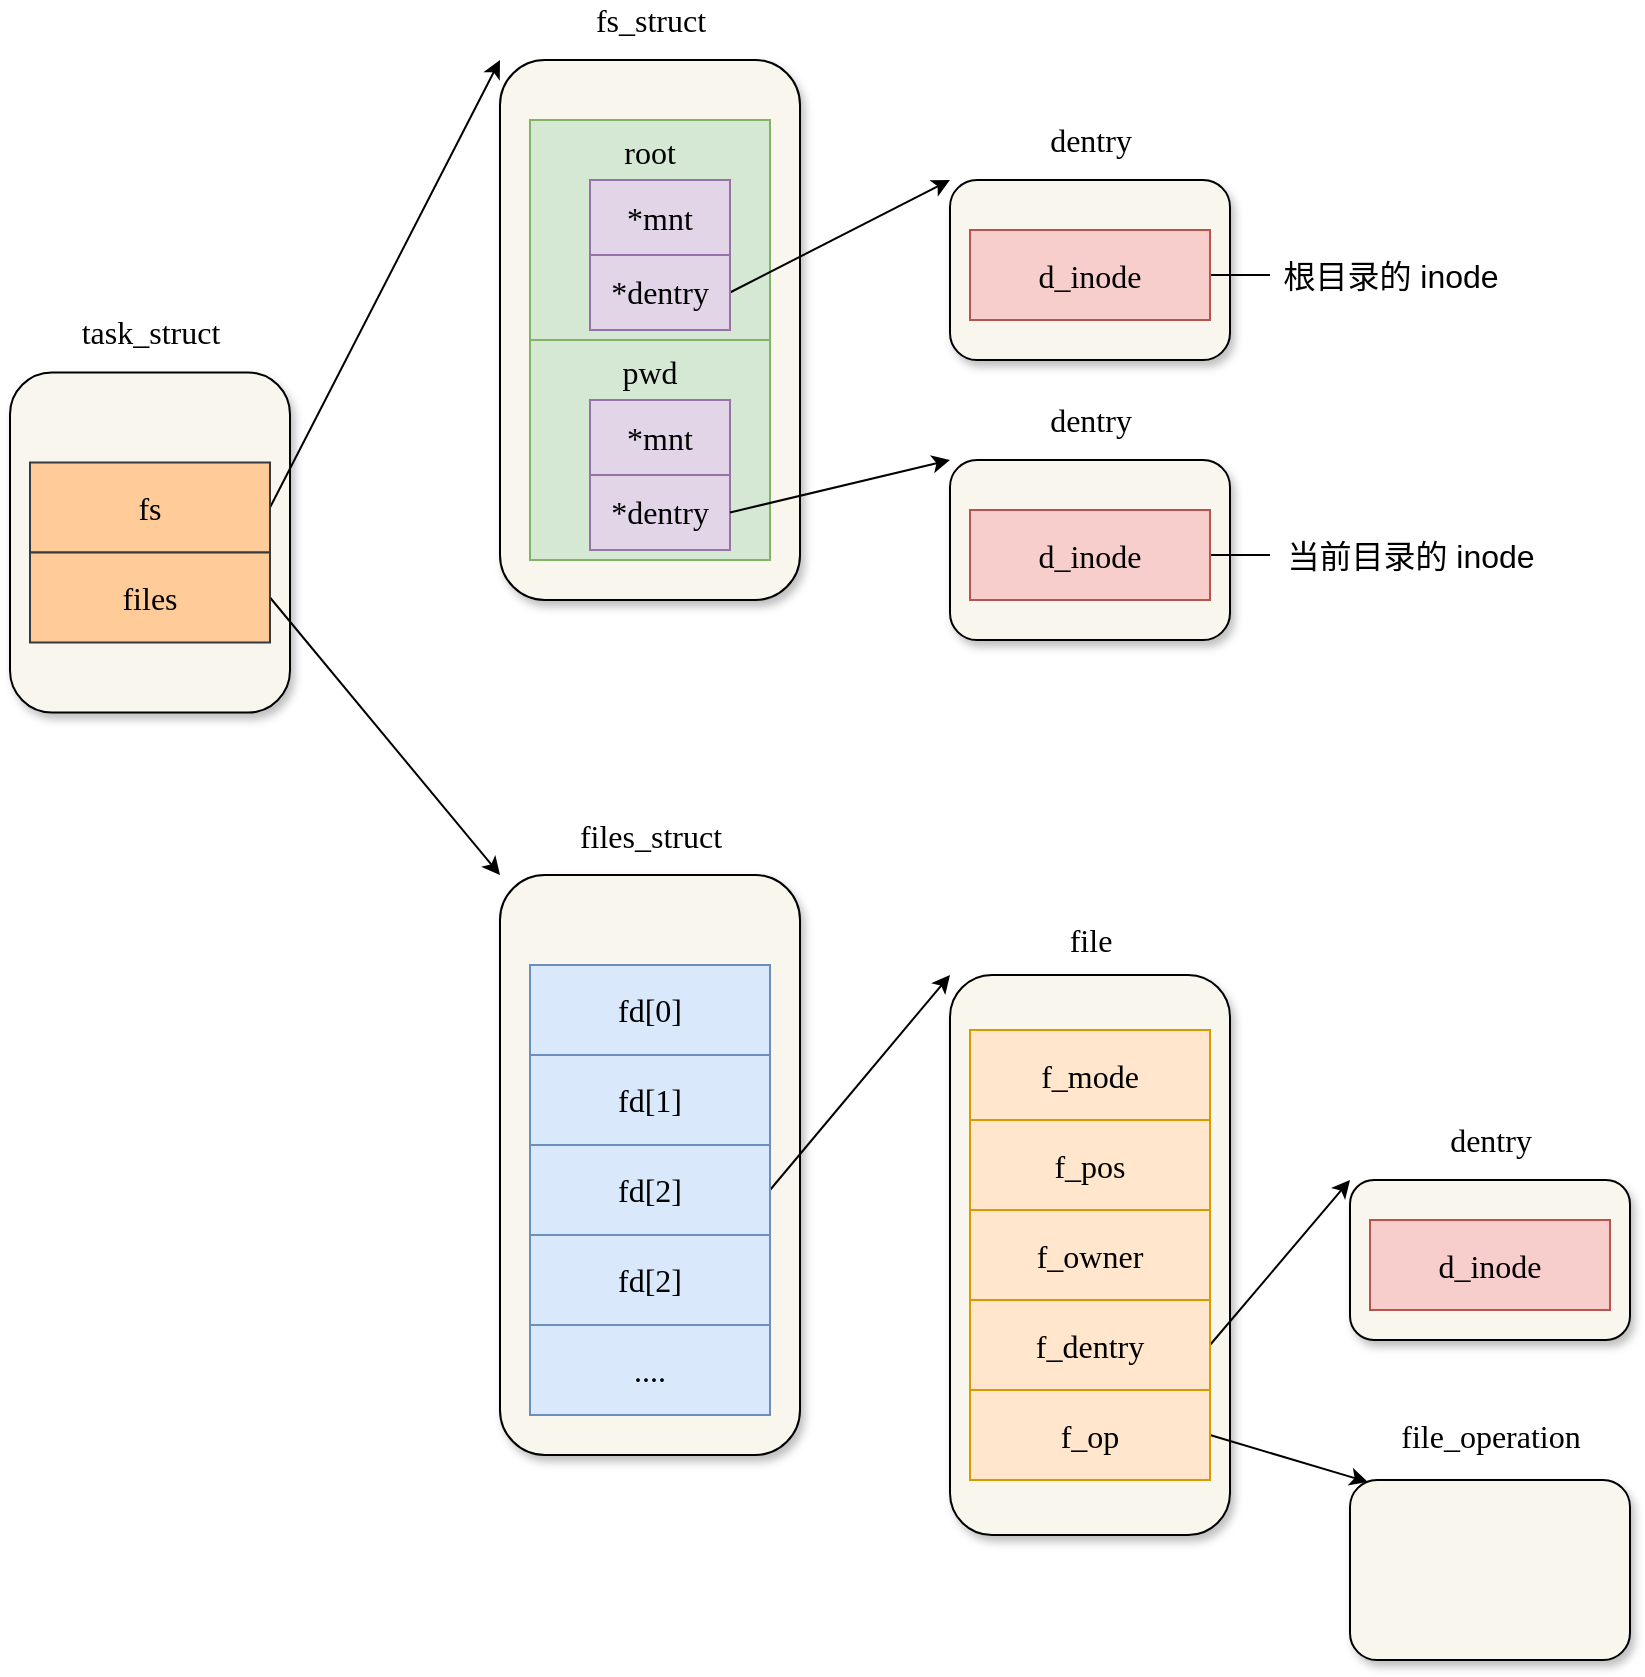 <mxfile version="13.9.9" type="github">
  <diagram id="I3SsPUVfeYrPDH7rA8EK" name="第 1 页">
    <mxGraphModel dx="1426" dy="842" grid="1" gridSize="10" guides="1" tooltips="1" connect="1" arrows="1" fold="1" page="1" pageScale="1" pageWidth="827" pageHeight="1169" math="0" shadow="0">
      <root>
        <mxCell id="0" />
        <mxCell id="1" parent="0" />
        <mxCell id="aDoRqXdUvVA7lAyL_faQ-1" value="" style="rounded=1;whiteSpace=wrap;html=1;fontFamily=Comic Sans MS;fontSize=16;fillColor=#f9f7ed;shadow=1;" vertex="1" parent="1">
          <mxGeometry x="110" y="396.25" width="140" height="170" as="geometry" />
        </mxCell>
        <mxCell id="aDoRqXdUvVA7lAyL_faQ-56" style="rounded=0;orthogonalLoop=1;jettySize=auto;html=1;entryX=0;entryY=0;entryDx=0;entryDy=0;strokeColor=#000000;fontSize=16;exitX=1;exitY=0.5;exitDx=0;exitDy=0;" edge="1" parent="1" source="aDoRqXdUvVA7lAyL_faQ-3" target="aDoRqXdUvVA7lAyL_faQ-7">
          <mxGeometry relative="1" as="geometry" />
        </mxCell>
        <mxCell id="aDoRqXdUvVA7lAyL_faQ-3" value="fs" style="rounded=0;whiteSpace=wrap;html=1;fontSize=16;fontFamily=Comic Sans MS;fillColor=#ffcc99;strokeColor=#36393d;" vertex="1" parent="1">
          <mxGeometry x="120" y="441.25" width="120" height="45" as="geometry" />
        </mxCell>
        <mxCell id="aDoRqXdUvVA7lAyL_faQ-4" value="task_struct" style="text;html=1;align=center;verticalAlign=middle;resizable=0;points=[];autosize=1;fontSize=16;fontFamily=Comic Sans MS;" vertex="1" parent="1">
          <mxGeometry x="130" y="366.25" width="100" height="20" as="geometry" />
        </mxCell>
        <mxCell id="aDoRqXdUvVA7lAyL_faQ-57" style="rounded=0;orthogonalLoop=1;jettySize=auto;html=1;entryX=0;entryY=0;entryDx=0;entryDy=0;strokeColor=#000000;fontSize=16;exitX=1;exitY=0.5;exitDx=0;exitDy=0;" edge="1" parent="1" source="aDoRqXdUvVA7lAyL_faQ-5" target="aDoRqXdUvVA7lAyL_faQ-15">
          <mxGeometry relative="1" as="geometry" />
        </mxCell>
        <mxCell id="aDoRqXdUvVA7lAyL_faQ-5" value="files" style="rounded=0;whiteSpace=wrap;html=1;fontSize=16;fontFamily=Comic Sans MS;fillColor=#ffcc99;strokeColor=#36393d;" vertex="1" parent="1">
          <mxGeometry x="120" y="486.25" width="120" height="45" as="geometry" />
        </mxCell>
        <mxCell id="aDoRqXdUvVA7lAyL_faQ-7" value="" style="rounded=1;whiteSpace=wrap;html=1;fontFamily=Comic Sans MS;fontSize=16;fillColor=#f9f7ed;shadow=1;" vertex="1" parent="1">
          <mxGeometry x="355" y="240" width="150" height="270" as="geometry" />
        </mxCell>
        <mxCell id="aDoRqXdUvVA7lAyL_faQ-8" value="root" style="rounded=0;whiteSpace=wrap;html=1;fontSize=16;fontFamily=Comic Sans MS;fillColor=#d5e8d4;verticalAlign=top;strokeColor=#82b366;" vertex="1" parent="1">
          <mxGeometry x="370" y="270" width="120" height="110" as="geometry" />
        </mxCell>
        <mxCell id="aDoRqXdUvVA7lAyL_faQ-9" value="fs_struct" style="text;html=1;align=center;verticalAlign=middle;resizable=0;points=[];autosize=1;fontSize=16;fontFamily=Comic Sans MS;" vertex="1" parent="1">
          <mxGeometry x="385" y="210" width="90" height="20" as="geometry" />
        </mxCell>
        <mxCell id="aDoRqXdUvVA7lAyL_faQ-15" value="" style="rounded=1;whiteSpace=wrap;html=1;fontFamily=Comic Sans MS;fontSize=16;fillColor=#f9f7ed;shadow=1;" vertex="1" parent="1">
          <mxGeometry x="355" y="647.5" width="150" height="290" as="geometry" />
        </mxCell>
        <mxCell id="aDoRqXdUvVA7lAyL_faQ-16" value="fd[0]" style="rounded=0;whiteSpace=wrap;html=1;fontSize=16;fontFamily=Comic Sans MS;fillColor=#dae8fc;strokeColor=#6c8ebf;" vertex="1" parent="1">
          <mxGeometry x="370" y="692.5" width="120" height="45" as="geometry" />
        </mxCell>
        <mxCell id="aDoRqXdUvVA7lAyL_faQ-17" value="files_struct" style="text;html=1;align=center;verticalAlign=middle;resizable=0;points=[];autosize=1;fontSize=16;fontFamily=Comic Sans MS;" vertex="1" parent="1">
          <mxGeometry x="375" y="617.5" width="110" height="20" as="geometry" />
        </mxCell>
        <mxCell id="aDoRqXdUvVA7lAyL_faQ-18" value="fd[1]" style="rounded=0;whiteSpace=wrap;html=1;fontSize=16;fontFamily=Comic Sans MS;fillColor=#dae8fc;strokeColor=#6c8ebf;" vertex="1" parent="1">
          <mxGeometry x="370" y="737.5" width="120" height="45" as="geometry" />
        </mxCell>
        <mxCell id="aDoRqXdUvVA7lAyL_faQ-54" style="rounded=0;orthogonalLoop=1;jettySize=auto;html=1;entryX=0;entryY=0;entryDx=0;entryDy=0;strokeColor=#000000;fontSize=16;exitX=1;exitY=0.5;exitDx=0;exitDy=0;" edge="1" parent="1" source="aDoRqXdUvVA7lAyL_faQ-19" target="aDoRqXdUvVA7lAyL_faQ-23">
          <mxGeometry relative="1" as="geometry" />
        </mxCell>
        <mxCell id="aDoRqXdUvVA7lAyL_faQ-19" value="fd[2]" style="rounded=0;whiteSpace=wrap;html=1;fontSize=16;fontFamily=Comic Sans MS;fillColor=#dae8fc;strokeColor=#6c8ebf;" vertex="1" parent="1">
          <mxGeometry x="370" y="782.5" width="120" height="45" as="geometry" />
        </mxCell>
        <mxCell id="aDoRqXdUvVA7lAyL_faQ-20" value="fd[2]" style="rounded=0;whiteSpace=wrap;html=1;fontSize=16;fontFamily=Comic Sans MS;fillColor=#dae8fc;strokeColor=#6c8ebf;" vertex="1" parent="1">
          <mxGeometry x="370" y="827.5" width="120" height="45" as="geometry" />
        </mxCell>
        <mxCell id="aDoRqXdUvVA7lAyL_faQ-21" value="...." style="rounded=0;whiteSpace=wrap;html=1;fontSize=16;fontFamily=Comic Sans MS;fillColor=#dae8fc;strokeColor=#6c8ebf;" vertex="1" parent="1">
          <mxGeometry x="370" y="872.5" width="120" height="45" as="geometry" />
        </mxCell>
        <mxCell id="aDoRqXdUvVA7lAyL_faQ-23" value="" style="rounded=1;whiteSpace=wrap;html=1;fontFamily=Comic Sans MS;fontSize=16;fillColor=#f9f7ed;shadow=1;" vertex="1" parent="1">
          <mxGeometry x="580" y="697.5" width="140" height="280" as="geometry" />
        </mxCell>
        <mxCell id="aDoRqXdUvVA7lAyL_faQ-24" value="f_mode" style="rounded=0;whiteSpace=wrap;html=1;fontSize=16;fontFamily=Comic Sans MS;fillColor=#ffe6cc;strokeColor=#d79b00;" vertex="1" parent="1">
          <mxGeometry x="590" y="725" width="120" height="45" as="geometry" />
        </mxCell>
        <mxCell id="aDoRqXdUvVA7lAyL_faQ-25" value="file" style="text;html=1;align=center;verticalAlign=middle;resizable=0;points=[];autosize=1;fontSize=16;fontFamily=Comic Sans MS;" vertex="1" parent="1">
          <mxGeometry x="630" y="670" width="40" height="20" as="geometry" />
        </mxCell>
        <mxCell id="aDoRqXdUvVA7lAyL_faQ-26" value="f_pos" style="rounded=0;whiteSpace=wrap;html=1;fontSize=16;fontFamily=Comic Sans MS;fillColor=#ffe6cc;strokeColor=#d79b00;" vertex="1" parent="1">
          <mxGeometry x="590" y="770" width="120" height="45" as="geometry" />
        </mxCell>
        <mxCell id="aDoRqXdUvVA7lAyL_faQ-27" value="f_owner" style="rounded=0;whiteSpace=wrap;html=1;fontSize=16;fontFamily=Comic Sans MS;fillColor=#ffe6cc;strokeColor=#d79b00;" vertex="1" parent="1">
          <mxGeometry x="590" y="815" width="120" height="45" as="geometry" />
        </mxCell>
        <mxCell id="aDoRqXdUvVA7lAyL_faQ-53" style="rounded=0;orthogonalLoop=1;jettySize=auto;html=1;entryX=0;entryY=0;entryDx=0;entryDy=0;strokeColor=#000000;fontSize=16;exitX=1;exitY=0.5;exitDx=0;exitDy=0;" edge="1" parent="1" source="aDoRqXdUvVA7lAyL_faQ-28" target="aDoRqXdUvVA7lAyL_faQ-30">
          <mxGeometry relative="1" as="geometry" />
        </mxCell>
        <mxCell id="aDoRqXdUvVA7lAyL_faQ-28" value="f_dentry&lt;br style=&quot;font-size: 16px;&quot;&gt;" style="rounded=0;whiteSpace=wrap;html=1;fontSize=16;fontFamily=Comic Sans MS;fillColor=#ffe6cc;strokeColor=#d79b00;" vertex="1" parent="1">
          <mxGeometry x="590" y="860" width="120" height="45" as="geometry" />
        </mxCell>
        <mxCell id="aDoRqXdUvVA7lAyL_faQ-52" style="rounded=0;orthogonalLoop=1;jettySize=auto;html=1;entryX=0.064;entryY=0.011;entryDx=0;entryDy=0;entryPerimeter=0;strokeColor=#000000;fontSize=16;exitX=1;exitY=0.5;exitDx=0;exitDy=0;" edge="1" parent="1" source="aDoRqXdUvVA7lAyL_faQ-29" target="aDoRqXdUvVA7lAyL_faQ-49">
          <mxGeometry relative="1" as="geometry" />
        </mxCell>
        <mxCell id="aDoRqXdUvVA7lAyL_faQ-29" value="f_op" style="rounded=0;whiteSpace=wrap;html=1;fontSize=16;fontFamily=Comic Sans MS;fillColor=#ffe6cc;strokeColor=#d79b00;" vertex="1" parent="1">
          <mxGeometry x="590" y="905" width="120" height="45" as="geometry" />
        </mxCell>
        <mxCell id="aDoRqXdUvVA7lAyL_faQ-30" value="" style="rounded=1;whiteSpace=wrap;html=1;fontFamily=Comic Sans MS;fontSize=16;fillColor=#f9f7ed;shadow=1;" vertex="1" parent="1">
          <mxGeometry x="780" y="800" width="140" height="80" as="geometry" />
        </mxCell>
        <mxCell id="aDoRqXdUvVA7lAyL_faQ-31" value="file_operation" style="text;html=1;align=center;verticalAlign=middle;resizable=0;points=[];autosize=1;fontSize=16;fontFamily=Comic Sans MS;" vertex="1" parent="1">
          <mxGeometry x="790" y="917.5" width="120" height="20" as="geometry" />
        </mxCell>
        <mxCell id="aDoRqXdUvVA7lAyL_faQ-60" style="rounded=0;orthogonalLoop=1;jettySize=auto;html=1;entryX=1;entryY=0.5;entryDx=0;entryDy=0;startArrow=classic;startFill=1;endArrow=none;endFill=0;strokeColor=#000000;fontSize=16;exitX=0;exitY=0;exitDx=0;exitDy=0;" edge="1" parent="1" source="aDoRqXdUvVA7lAyL_faQ-32" target="aDoRqXdUvVA7lAyL_faQ-14">
          <mxGeometry relative="1" as="geometry" />
        </mxCell>
        <mxCell id="aDoRqXdUvVA7lAyL_faQ-32" value="" style="rounded=1;whiteSpace=wrap;html=1;fontFamily=Comic Sans MS;fontSize=16;fillColor=#f9f7ed;shadow=1;" vertex="1" parent="1">
          <mxGeometry x="580" y="300" width="140" height="90" as="geometry" />
        </mxCell>
        <mxCell id="aDoRqXdUvVA7lAyL_faQ-42" style="edgeStyle=orthogonalEdgeStyle;rounded=0;orthogonalLoop=1;jettySize=auto;html=1;fontSize=16;endArrow=none;endFill=0;" edge="1" parent="1" source="aDoRqXdUvVA7lAyL_faQ-33" target="aDoRqXdUvVA7lAyL_faQ-40">
          <mxGeometry relative="1" as="geometry" />
        </mxCell>
        <mxCell id="aDoRqXdUvVA7lAyL_faQ-33" value="d_inode" style="rounded=0;whiteSpace=wrap;html=1;fontSize=16;fontFamily=Comic Sans MS;fillColor=#f8cecc;strokeColor=#b85450;" vertex="1" parent="1">
          <mxGeometry x="590" y="325" width="120" height="45" as="geometry" />
        </mxCell>
        <mxCell id="aDoRqXdUvVA7lAyL_faQ-34" value="dentry" style="text;html=1;align=center;verticalAlign=middle;resizable=0;points=[];autosize=1;fontSize=16;fontFamily=Comic Sans MS;" vertex="1" parent="1">
          <mxGeometry x="615" y="270" width="70" height="20" as="geometry" />
        </mxCell>
        <mxCell id="aDoRqXdUvVA7lAyL_faQ-37" value="" style="rounded=1;whiteSpace=wrap;html=1;fontFamily=Comic Sans MS;fontSize=16;fillColor=#f9f7ed;shadow=1;" vertex="1" parent="1">
          <mxGeometry x="580" y="440" width="140" height="90" as="geometry" />
        </mxCell>
        <mxCell id="aDoRqXdUvVA7lAyL_faQ-43" style="edgeStyle=orthogonalEdgeStyle;rounded=0;orthogonalLoop=1;jettySize=auto;html=1;fontSize=16;endArrow=none;endFill=0;" edge="1" parent="1" source="aDoRqXdUvVA7lAyL_faQ-38" target="aDoRqXdUvVA7lAyL_faQ-41">
          <mxGeometry relative="1" as="geometry" />
        </mxCell>
        <mxCell id="aDoRqXdUvVA7lAyL_faQ-38" value="d_inode" style="rounded=0;whiteSpace=wrap;html=1;fontSize=16;fontFamily=Comic Sans MS;fillColor=#f8cecc;strokeColor=#b85450;" vertex="1" parent="1">
          <mxGeometry x="590" y="465" width="120" height="45" as="geometry" />
        </mxCell>
        <mxCell id="aDoRqXdUvVA7lAyL_faQ-39" value="dentry" style="text;html=1;align=center;verticalAlign=middle;resizable=0;points=[];autosize=1;fontSize=16;fontFamily=Comic Sans MS;" vertex="1" parent="1">
          <mxGeometry x="615" y="410" width="70" height="20" as="geometry" />
        </mxCell>
        <mxCell id="aDoRqXdUvVA7lAyL_faQ-40" value="根目录的 inode" style="text;html=1;align=center;verticalAlign=middle;resizable=0;points=[];autosize=1;fontSize=16;" vertex="1" parent="1">
          <mxGeometry x="740" y="337.5" width="120" height="20" as="geometry" />
        </mxCell>
        <mxCell id="aDoRqXdUvVA7lAyL_faQ-41" value="当前目录的 inode" style="text;html=1;align=center;verticalAlign=middle;resizable=0;points=[];autosize=1;fontSize=16;" vertex="1" parent="1">
          <mxGeometry x="740" y="477.5" width="140" height="20" as="geometry" />
        </mxCell>
        <mxCell id="aDoRqXdUvVA7lAyL_faQ-44" value="" style="group;strokeColor=#000000;container=0;" vertex="1" connectable="0" parent="1">
          <mxGeometry x="400" y="300" width="70" height="75" as="geometry" />
        </mxCell>
        <mxCell id="aDoRqXdUvVA7lAyL_faQ-45" value="pwd" style="rounded=0;whiteSpace=wrap;html=1;fontSize=16;fontFamily=Comic Sans MS;fillColor=#d5e8d4;verticalAlign=top;strokeColor=#82b366;" vertex="1" parent="1">
          <mxGeometry x="370" y="380" width="120" height="110" as="geometry" />
        </mxCell>
        <mxCell id="aDoRqXdUvVA7lAyL_faQ-46" value="" style="group;strokeColor=#000000;container=0;" vertex="1" connectable="0" parent="1">
          <mxGeometry x="400" y="410" width="70" height="75" as="geometry" />
        </mxCell>
        <mxCell id="aDoRqXdUvVA7lAyL_faQ-49" value="" style="rounded=1;whiteSpace=wrap;html=1;fontFamily=Comic Sans MS;fontSize=16;fillColor=#f9f7ed;shadow=1;" vertex="1" parent="1">
          <mxGeometry x="780" y="950" width="140" height="90" as="geometry" />
        </mxCell>
        <mxCell id="aDoRqXdUvVA7lAyL_faQ-50" value="d_inode" style="rounded=0;whiteSpace=wrap;html=1;fontSize=16;fontFamily=Comic Sans MS;fillColor=#f8cecc;strokeColor=#b85450;" vertex="1" parent="1">
          <mxGeometry x="790" y="820" width="120" height="45" as="geometry" />
        </mxCell>
        <mxCell id="aDoRqXdUvVA7lAyL_faQ-51" value="dentry" style="text;html=1;align=center;verticalAlign=middle;resizable=0;points=[];autosize=1;fontSize=16;fontFamily=Comic Sans MS;" vertex="1" parent="1">
          <mxGeometry x="815" y="770" width="70" height="20" as="geometry" />
        </mxCell>
        <mxCell id="aDoRqXdUvVA7lAyL_faQ-47" value="*mnt" style="rounded=0;whiteSpace=wrap;html=1;fontSize=16;fontFamily=Comic Sans MS;fillColor=#e1d5e7;strokeColor=#9673a6;" vertex="1" parent="1">
          <mxGeometry x="400" y="410" width="70" height="37.5" as="geometry" />
        </mxCell>
        <mxCell id="aDoRqXdUvVA7lAyL_faQ-48" value="*dentry" style="rounded=0;whiteSpace=wrap;html=1;fontSize=16;fontFamily=Comic Sans MS;fillColor=#e1d5e7;strokeColor=#9673a6;" vertex="1" parent="1">
          <mxGeometry x="400" y="447.5" width="70" height="37.5" as="geometry" />
        </mxCell>
        <mxCell id="aDoRqXdUvVA7lAyL_faQ-12" value="*mnt" style="rounded=0;whiteSpace=wrap;html=1;fontSize=16;fontFamily=Comic Sans MS;fillColor=#e1d5e7;strokeColor=#9673a6;" vertex="1" parent="1">
          <mxGeometry x="400" y="300" width="70" height="37.5" as="geometry" />
        </mxCell>
        <mxCell id="aDoRqXdUvVA7lAyL_faQ-14" value="*dentry" style="rounded=0;whiteSpace=wrap;html=1;fontSize=16;fontFamily=Comic Sans MS;fillColor=#e1d5e7;strokeColor=#9673a6;" vertex="1" parent="1">
          <mxGeometry x="400" y="337.5" width="70" height="37.5" as="geometry" />
        </mxCell>
        <mxCell id="aDoRqXdUvVA7lAyL_faQ-59" style="rounded=0;orthogonalLoop=1;jettySize=auto;html=1;entryX=1;entryY=0.5;entryDx=0;entryDy=0;strokeColor=#000000;fontSize=16;exitX=0;exitY=0;exitDx=0;exitDy=0;startArrow=classic;startFill=1;endArrow=none;endFill=0;" edge="1" parent="1" source="aDoRqXdUvVA7lAyL_faQ-37" target="aDoRqXdUvVA7lAyL_faQ-48">
          <mxGeometry relative="1" as="geometry" />
        </mxCell>
      </root>
    </mxGraphModel>
  </diagram>
</mxfile>
